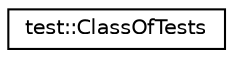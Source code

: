 digraph "Graphical Class Hierarchy"
{
 // LATEX_PDF_SIZE
  edge [fontname="Helvetica",fontsize="10",labelfontname="Helvetica",labelfontsize="10"];
  node [fontname="Helvetica",fontsize="10",shape=record];
  rankdir="LR";
  Node0 [label="test::ClassOfTests",height=0.2,width=0.4,color="black", fillcolor="white", style="filled",URL="$classtest_1_1_class_of_tests.html",tooltip=" "];
}
